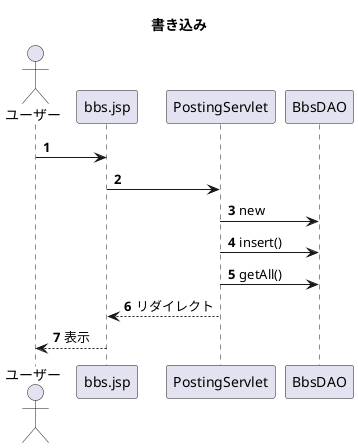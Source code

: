 @startuml
autonumber
title 書き込み
actor ユーザー
ユーザー -> bbs.jsp
bbs.jsp -> PostingServlet :
PostingServlet -> BbsDAO :new
PostingServlet -> BbsDAO :insert()
PostingServlet -> BbsDAO :getAll()

PostingServlet --> bbs.jsp :リダイレクト
bbs.jsp-->ユーザー :表示

@enduml